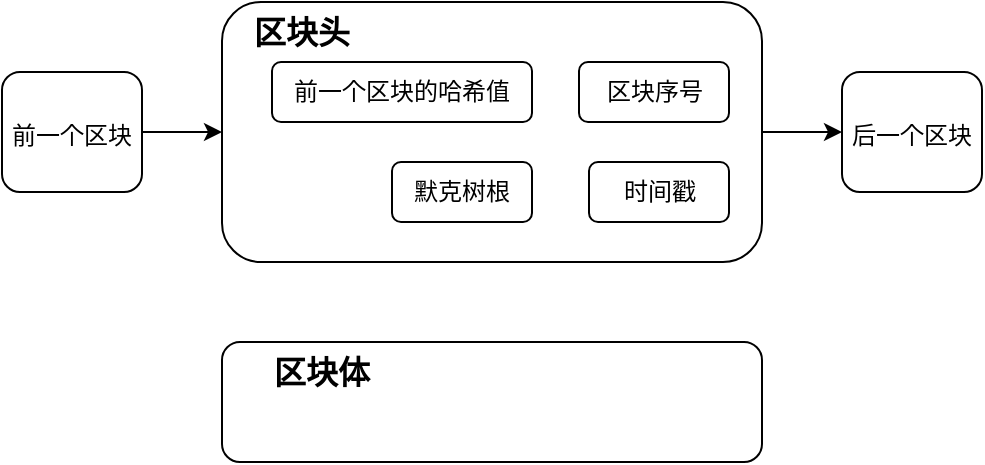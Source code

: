 <mxfile version="20.5.3" type="github"><diagram id="3rsK4sRMyDqufHuRaAZe" name="Page-1"><mxGraphModel dx="1422" dy="698" grid="1" gridSize="10" guides="1" tooltips="1" connect="1" arrows="1" fold="1" page="1" pageScale="1" pageWidth="827" pageHeight="1169" math="0" shadow="0"><root><mxCell id="0"/><mxCell id="1" parent="0"/><mxCell id="U90KXrBJ-N6k7Ng19d0M-49" value="" style="rounded=1;whiteSpace=wrap;html=1;fillColor=none;" parent="1" vertex="1"><mxGeometry x="190" y="500" width="270" height="60" as="geometry"/></mxCell><mxCell id="U90KXrBJ-N6k7Ng19d0M-1" value="" style="rounded=1;whiteSpace=wrap;html=1;fillColor=none;" parent="1" vertex="1"><mxGeometry x="190" y="330" width="270" height="130" as="geometry"/></mxCell><mxCell id="U90KXrBJ-N6k7Ng19d0M-61" style="edgeStyle=orthogonalEdgeStyle;rounded=0;orthogonalLoop=1;jettySize=auto;html=1;entryX=0;entryY=0.5;entryDx=0;entryDy=0;fontSize=12;" parent="1" source="U90KXrBJ-N6k7Ng19d0M-1" target="U90KXrBJ-N6k7Ng19d0M-60" edge="1"><mxGeometry relative="1" as="geometry"/></mxCell><mxCell id="U90KXrBJ-N6k7Ng19d0M-2" value="前一个区块的哈希值" style="rounded=1;whiteSpace=wrap;html=1;fillColor=default;" parent="1" vertex="1"><mxGeometry x="215" y="360" width="130" height="30" as="geometry"/></mxCell><mxCell id="U90KXrBJ-N6k7Ng19d0M-4" value="默克树根" style="rounded=1;whiteSpace=wrap;html=1;fillColor=default;" parent="1" vertex="1"><mxGeometry x="275" y="410" width="70" height="30" as="geometry"/></mxCell><mxCell id="U90KXrBJ-N6k7Ng19d0M-5" value="时间戳" style="rounded=1;whiteSpace=wrap;html=1;fillColor=default;" parent="1" vertex="1"><mxGeometry x="373.5" y="410" width="70" height="30" as="geometry"/></mxCell><mxCell id="U90KXrBJ-N6k7Ng19d0M-50" value="&lt;span style=&quot;font-size: 16px;&quot;&gt;&lt;b&gt;区块体&lt;/b&gt;&lt;/span&gt;" style="text;html=1;strokeColor=none;fillColor=none;align=center;verticalAlign=middle;whiteSpace=wrap;rounded=0;" parent="1" vertex="1"><mxGeometry x="180" y="500" width="120" height="30" as="geometry"/></mxCell><mxCell id="U90KXrBJ-N6k7Ng19d0M-51" value="&lt;span style=&quot;font-size: 16px;&quot;&gt;&lt;b&gt;区块头&lt;/b&gt;&lt;/span&gt;" style="text;html=1;strokeColor=none;fillColor=none;align=center;verticalAlign=middle;whiteSpace=wrap;rounded=0;" parent="1" vertex="1"><mxGeometry x="170" y="330" width="120" height="30" as="geometry"/></mxCell><mxCell id="U90KXrBJ-N6k7Ng19d0M-58" style="edgeStyle=orthogonalEdgeStyle;rounded=0;orthogonalLoop=1;jettySize=auto;html=1;entryX=0;entryY=0.5;entryDx=0;entryDy=0;fontSize=12;" parent="1" source="U90KXrBJ-N6k7Ng19d0M-57" target="U90KXrBJ-N6k7Ng19d0M-1" edge="1"><mxGeometry relative="1" as="geometry"/></mxCell><mxCell id="U90KXrBJ-N6k7Ng19d0M-57" value="&lt;font style=&quot;font-size: 12px;&quot;&gt;前一个区块&lt;/font&gt;" style="rounded=1;whiteSpace=wrap;html=1;fontSize=16;fillColor=default;" parent="1" vertex="1"><mxGeometry x="80" y="365" width="70" height="60" as="geometry"/></mxCell><mxCell id="U90KXrBJ-N6k7Ng19d0M-60" value="&lt;font style=&quot;font-size: 12px;&quot;&gt;后一个区块&lt;/font&gt;" style="rounded=1;whiteSpace=wrap;html=1;fontSize=16;fillColor=default;" parent="1" vertex="1"><mxGeometry x="500" y="365" width="70" height="60" as="geometry"/></mxCell><mxCell id="U90KXrBJ-N6k7Ng19d0M-115" value="区块序号" style="rounded=1;whiteSpace=wrap;html=1;fillColor=default;" parent="1" vertex="1"><mxGeometry x="368.5" y="360" width="75" height="30" as="geometry"/></mxCell></root></mxGraphModel></diagram></mxfile>